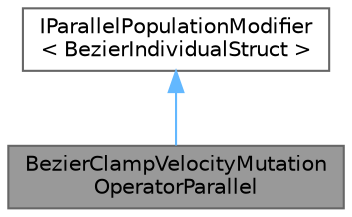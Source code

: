 digraph "BezierClampVelocityMutationOperatorParallel"
{
 // LATEX_PDF_SIZE
  bgcolor="transparent";
  edge [fontname=Helvetica,fontsize=10,labelfontname=Helvetica,labelfontsize=10];
  node [fontname=Helvetica,fontsize=10,shape=box,height=0.2,width=0.4];
  Node1 [id="Node000001",label="BezierClampVelocityMutation\lOperatorParallel",height=0.2,width=0.4,color="gray40", fillcolor="grey60", style="filled", fontcolor="black",tooltip="ClampVelocity mutation for BezierIndividualStruct designed to be used inside Unity jobs."];
  Node2 -> Node1 [id="edge1_Node000001_Node000002",dir="back",color="steelblue1",style="solid",tooltip=" "];
  Node2 [id="Node000002",label="IParallelPopulationModifier\l\< BezierIndividualStruct \>",height=0.2,width=0.4,color="gray40", fillcolor="white", style="filled",URL="$interface_i_parallel_population_modifier.html",tooltip=" "];
}
